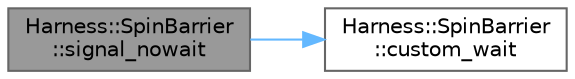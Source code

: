 digraph "Harness::SpinBarrier::signal_nowait"
{
 // LATEX_PDF_SIZE
  bgcolor="transparent";
  edge [fontname=Helvetica,fontsize=10,labelfontname=Helvetica,labelfontsize=10];
  node [fontname=Helvetica,fontsize=10,shape=box,height=0.2,width=0.4];
  rankdir="LR";
  Node1 [id="Node000001",label="Harness::SpinBarrier\l::signal_nowait",height=0.2,width=0.4,color="gray40", fillcolor="grey60", style="filled", fontcolor="black",tooltip="signal to the barrier, rather a semaphore functionality"];
  Node1 -> Node2 [id="edge2_Node000001_Node000002",color="steelblue1",style="solid",tooltip=" "];
  Node2 [id="Node000002",label="Harness::SpinBarrier\l::custom_wait",height=0.2,width=0.4,color="grey40", fillcolor="white", style="filled",URL="$class_harness_1_1_spin_barrier.html#ab3da5fe87e4dec7287a09a3ec3940a57",tooltip=" "];
}
